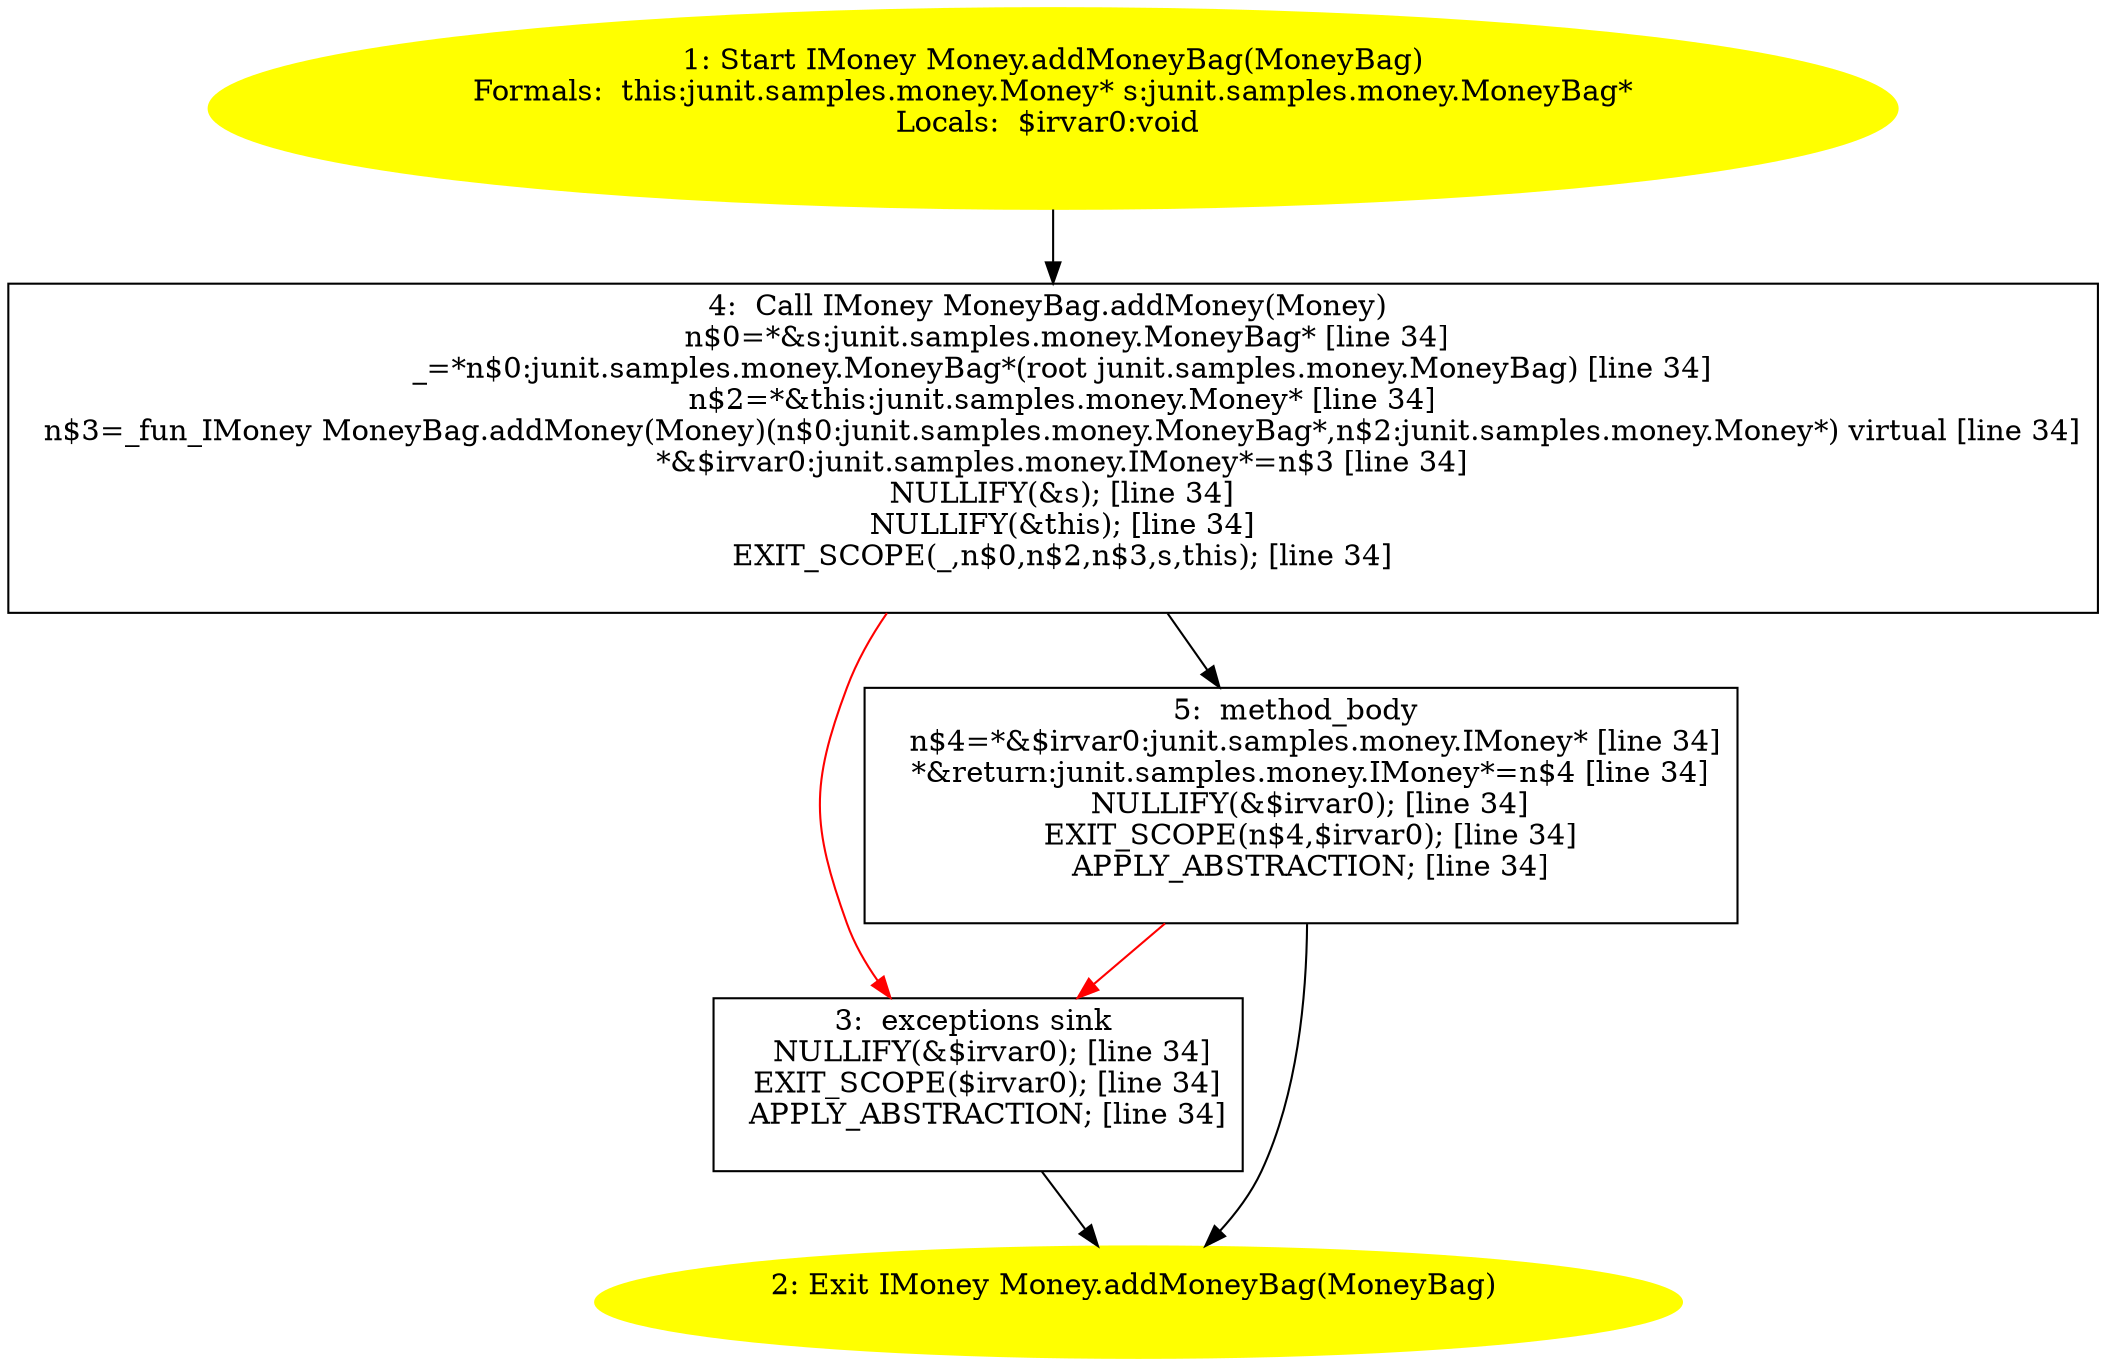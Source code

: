 /* @generated */
digraph cfg {
"junit.samples.money.Money.addMoneyBag(junit.samples.money.MoneyBag):junit.samples.money.IMoney.766387277311e6d86fd8cd655d8aafea_1" [label="1: Start IMoney Money.addMoneyBag(MoneyBag)\nFormals:  this:junit.samples.money.Money* s:junit.samples.money.MoneyBag*\nLocals:  $irvar0:void \n  " color=yellow style=filled]
	

	 "junit.samples.money.Money.addMoneyBag(junit.samples.money.MoneyBag):junit.samples.money.IMoney.766387277311e6d86fd8cd655d8aafea_1" -> "junit.samples.money.Money.addMoneyBag(junit.samples.money.MoneyBag):junit.samples.money.IMoney.766387277311e6d86fd8cd655d8aafea_4" ;
"junit.samples.money.Money.addMoneyBag(junit.samples.money.MoneyBag):junit.samples.money.IMoney.766387277311e6d86fd8cd655d8aafea_2" [label="2: Exit IMoney Money.addMoneyBag(MoneyBag) \n  " color=yellow style=filled]
	

"junit.samples.money.Money.addMoneyBag(junit.samples.money.MoneyBag):junit.samples.money.IMoney.766387277311e6d86fd8cd655d8aafea_3" [label="3:  exceptions sink \n   NULLIFY(&$irvar0); [line 34]\n  EXIT_SCOPE($irvar0); [line 34]\n  APPLY_ABSTRACTION; [line 34]\n " shape="box"]
	

	 "junit.samples.money.Money.addMoneyBag(junit.samples.money.MoneyBag):junit.samples.money.IMoney.766387277311e6d86fd8cd655d8aafea_3" -> "junit.samples.money.Money.addMoneyBag(junit.samples.money.MoneyBag):junit.samples.money.IMoney.766387277311e6d86fd8cd655d8aafea_2" ;
"junit.samples.money.Money.addMoneyBag(junit.samples.money.MoneyBag):junit.samples.money.IMoney.766387277311e6d86fd8cd655d8aafea_4" [label="4:  Call IMoney MoneyBag.addMoney(Money) \n   n$0=*&s:junit.samples.money.MoneyBag* [line 34]\n  _=*n$0:junit.samples.money.MoneyBag*(root junit.samples.money.MoneyBag) [line 34]\n  n$2=*&this:junit.samples.money.Money* [line 34]\n  n$3=_fun_IMoney MoneyBag.addMoney(Money)(n$0:junit.samples.money.MoneyBag*,n$2:junit.samples.money.Money*) virtual [line 34]\n  *&$irvar0:junit.samples.money.IMoney*=n$3 [line 34]\n  NULLIFY(&s); [line 34]\n  NULLIFY(&this); [line 34]\n  EXIT_SCOPE(_,n$0,n$2,n$3,s,this); [line 34]\n " shape="box"]
	

	 "junit.samples.money.Money.addMoneyBag(junit.samples.money.MoneyBag):junit.samples.money.IMoney.766387277311e6d86fd8cd655d8aafea_4" -> "junit.samples.money.Money.addMoneyBag(junit.samples.money.MoneyBag):junit.samples.money.IMoney.766387277311e6d86fd8cd655d8aafea_5" ;
	 "junit.samples.money.Money.addMoneyBag(junit.samples.money.MoneyBag):junit.samples.money.IMoney.766387277311e6d86fd8cd655d8aafea_4" -> "junit.samples.money.Money.addMoneyBag(junit.samples.money.MoneyBag):junit.samples.money.IMoney.766387277311e6d86fd8cd655d8aafea_3" [color="red" ];
"junit.samples.money.Money.addMoneyBag(junit.samples.money.MoneyBag):junit.samples.money.IMoney.766387277311e6d86fd8cd655d8aafea_5" [label="5:  method_body \n   n$4=*&$irvar0:junit.samples.money.IMoney* [line 34]\n  *&return:junit.samples.money.IMoney*=n$4 [line 34]\n  NULLIFY(&$irvar0); [line 34]\n  EXIT_SCOPE(n$4,$irvar0); [line 34]\n  APPLY_ABSTRACTION; [line 34]\n " shape="box"]
	

	 "junit.samples.money.Money.addMoneyBag(junit.samples.money.MoneyBag):junit.samples.money.IMoney.766387277311e6d86fd8cd655d8aafea_5" -> "junit.samples.money.Money.addMoneyBag(junit.samples.money.MoneyBag):junit.samples.money.IMoney.766387277311e6d86fd8cd655d8aafea_2" ;
	 "junit.samples.money.Money.addMoneyBag(junit.samples.money.MoneyBag):junit.samples.money.IMoney.766387277311e6d86fd8cd655d8aafea_5" -> "junit.samples.money.Money.addMoneyBag(junit.samples.money.MoneyBag):junit.samples.money.IMoney.766387277311e6d86fd8cd655d8aafea_3" [color="red" ];
}
